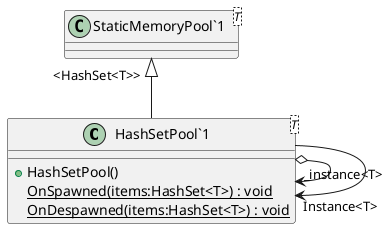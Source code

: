 @startuml
class "HashSetPool`1"<T> {
    + HashSetPool()
    {static} OnSpawned(items:HashSet<T>) : void
    {static} OnDespawned(items:HashSet<T>) : void
}
class "StaticMemoryPool`1"<T> {
}
"StaticMemoryPool`1" "<HashSet<T>>" <|-- "HashSetPool`1"
"HashSetPool`1" o-> "_instance<T>" "HashSetPool`1"
"HashSetPool`1" --> "Instance<T>" "HashSetPool`1"
@enduml
